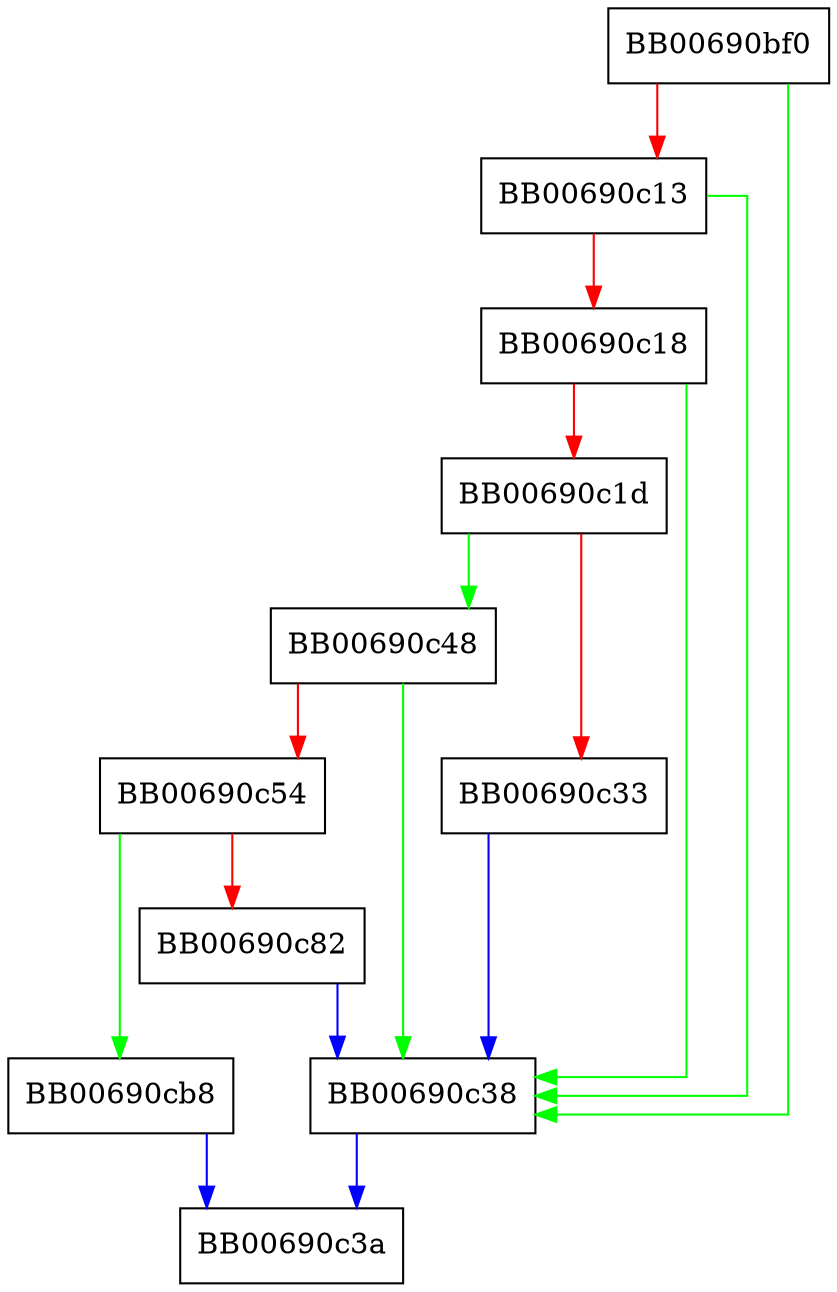 digraph rsa_decrypt_init {
  node [shape="box"];
  graph [splines=ortho];
  BB00690bf0 -> BB00690c38 [color="green"];
  BB00690bf0 -> BB00690c13 [color="red"];
  BB00690c13 -> BB00690c38 [color="green"];
  BB00690c13 -> BB00690c18 [color="red"];
  BB00690c18 -> BB00690c38 [color="green"];
  BB00690c18 -> BB00690c1d [color="red"];
  BB00690c1d -> BB00690c48 [color="green"];
  BB00690c1d -> BB00690c33 [color="red"];
  BB00690c33 -> BB00690c38 [color="blue"];
  BB00690c38 -> BB00690c3a [color="blue"];
  BB00690c48 -> BB00690c38 [color="green"];
  BB00690c48 -> BB00690c54 [color="red"];
  BB00690c54 -> BB00690cb8 [color="green"];
  BB00690c54 -> BB00690c82 [color="red"];
  BB00690c82 -> BB00690c38 [color="blue"];
  BB00690cb8 -> BB00690c3a [color="blue"];
}
